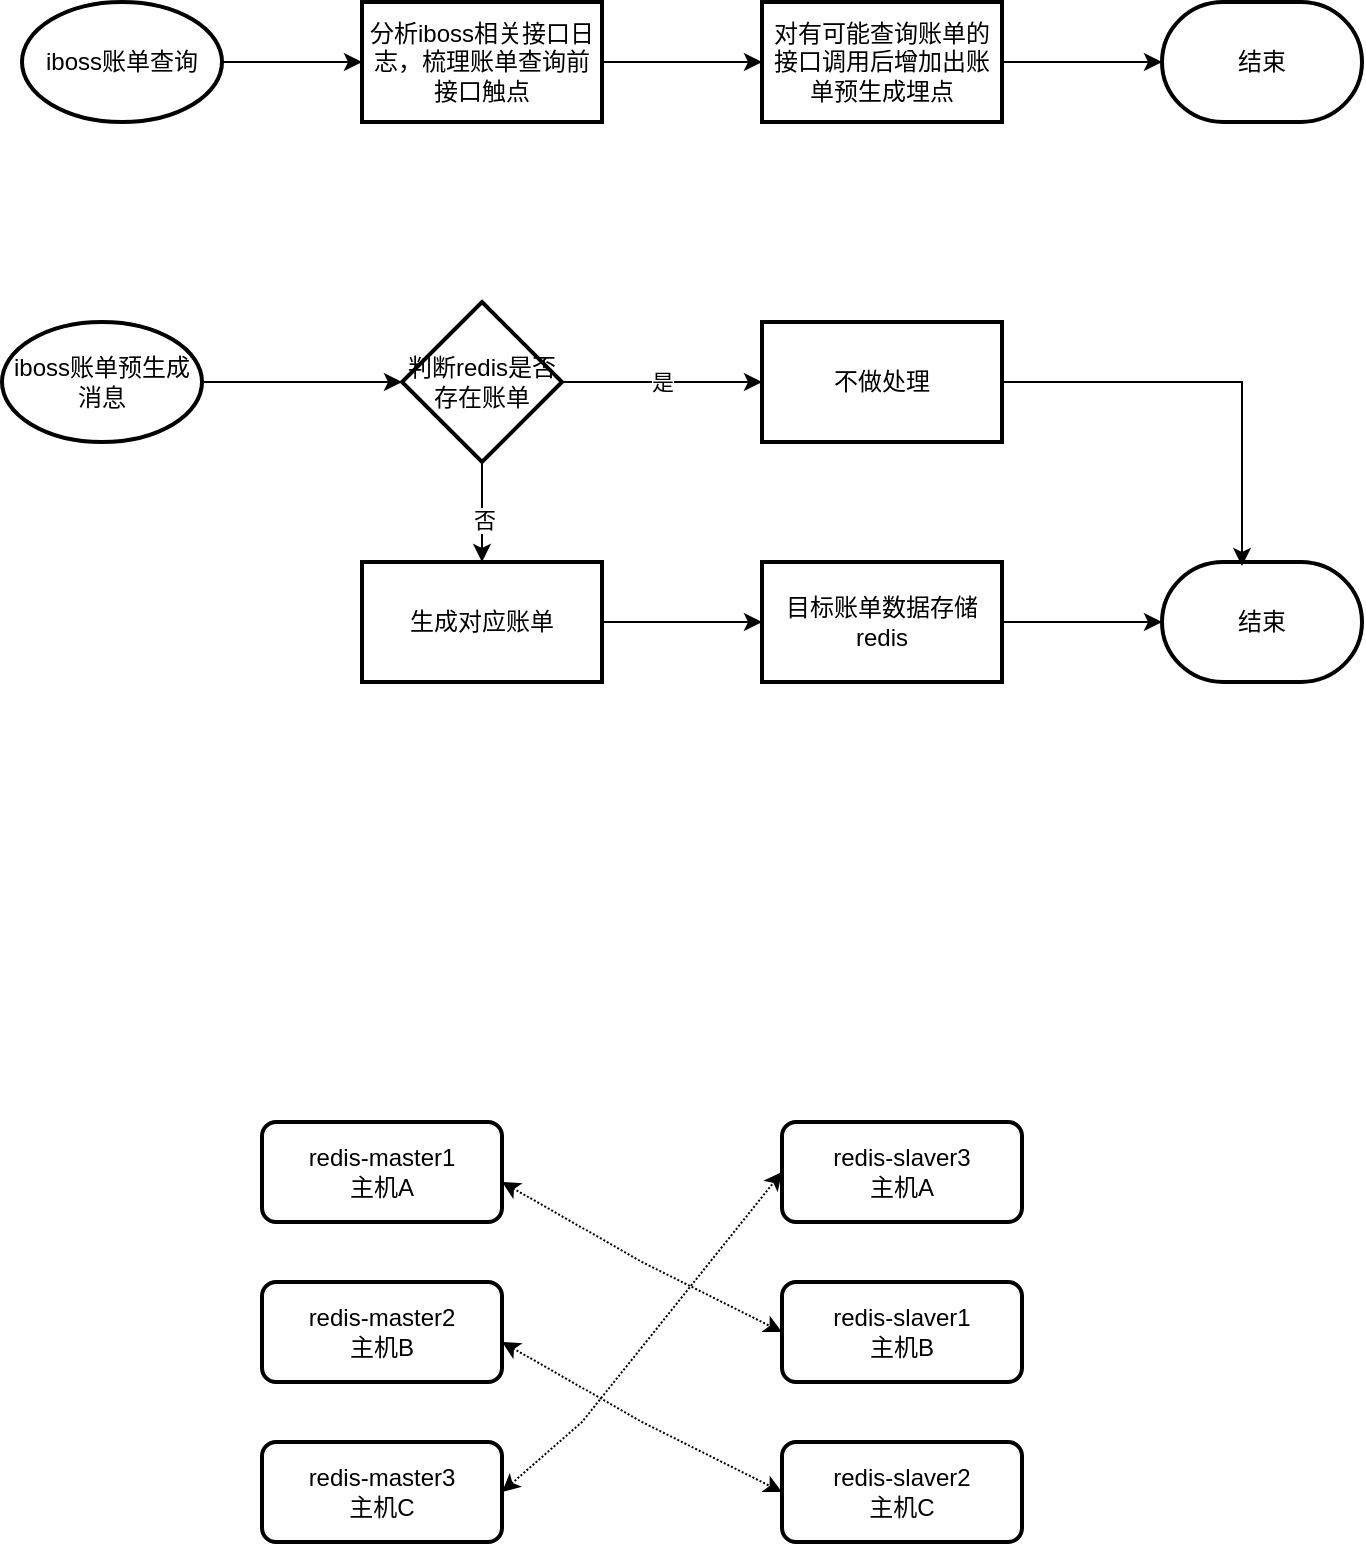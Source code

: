 <mxfile version="26.0.6">
  <diagram name="第 1 页" id="CcIQUnKUEqkTRxklzS6k">
    <mxGraphModel dx="1026" dy="571" grid="1" gridSize="10" guides="1" tooltips="1" connect="1" arrows="1" fold="1" page="1" pageScale="1" pageWidth="827" pageHeight="1169" math="0" shadow="0">
      <root>
        <mxCell id="0" />
        <mxCell id="1" parent="0" />
        <mxCell id="8wQ5dv-w8WsZKZJ2RTjU-3" value="" style="edgeStyle=orthogonalEdgeStyle;rounded=0;orthogonalLoop=1;jettySize=auto;html=1;" edge="1" parent="1" source="8wQ5dv-w8WsZKZJ2RTjU-1" target="8wQ5dv-w8WsZKZJ2RTjU-2">
          <mxGeometry relative="1" as="geometry" />
        </mxCell>
        <mxCell id="8wQ5dv-w8WsZKZJ2RTjU-1" value="iboss账单查询" style="strokeWidth=2;html=1;shape=mxgraph.flowchart.start_1;whiteSpace=wrap;" vertex="1" parent="1">
          <mxGeometry x="70" y="270" width="100" height="60" as="geometry" />
        </mxCell>
        <mxCell id="8wQ5dv-w8WsZKZJ2RTjU-7" value="" style="edgeStyle=orthogonalEdgeStyle;rounded=0;orthogonalLoop=1;jettySize=auto;html=1;" edge="1" parent="1" source="8wQ5dv-w8WsZKZJ2RTjU-2" target="8wQ5dv-w8WsZKZJ2RTjU-6">
          <mxGeometry relative="1" as="geometry" />
        </mxCell>
        <mxCell id="8wQ5dv-w8WsZKZJ2RTjU-2" value="分析iboss相关接口日志，梳理账单查询前接口触点" style="whiteSpace=wrap;html=1;strokeWidth=2;" vertex="1" parent="1">
          <mxGeometry x="240" y="270" width="120" height="60" as="geometry" />
        </mxCell>
        <mxCell id="8wQ5dv-w8WsZKZJ2RTjU-9" value="" style="edgeStyle=orthogonalEdgeStyle;rounded=0;orthogonalLoop=1;jettySize=auto;html=1;" edge="1" parent="1" source="8wQ5dv-w8WsZKZJ2RTjU-6" target="8wQ5dv-w8WsZKZJ2RTjU-8">
          <mxGeometry relative="1" as="geometry" />
        </mxCell>
        <mxCell id="8wQ5dv-w8WsZKZJ2RTjU-6" value="对有可能查询账单的接口调用后增加出账单预生成埋点" style="whiteSpace=wrap;html=1;strokeWidth=2;" vertex="1" parent="1">
          <mxGeometry x="440" y="270" width="120" height="60" as="geometry" />
        </mxCell>
        <mxCell id="8wQ5dv-w8WsZKZJ2RTjU-8" value="结束" style="strokeWidth=2;html=1;shape=mxgraph.flowchart.terminator;whiteSpace=wrap;" vertex="1" parent="1">
          <mxGeometry x="640" y="270" width="100" height="60" as="geometry" />
        </mxCell>
        <mxCell id="8wQ5dv-w8WsZKZJ2RTjU-14" value="" style="edgeStyle=orthogonalEdgeStyle;rounded=0;orthogonalLoop=1;jettySize=auto;html=1;" edge="1" parent="1" source="8wQ5dv-w8WsZKZJ2RTjU-10" target="8wQ5dv-w8WsZKZJ2RTjU-13">
          <mxGeometry relative="1" as="geometry" />
        </mxCell>
        <mxCell id="8wQ5dv-w8WsZKZJ2RTjU-10" value="iboss账单预生成消息" style="strokeWidth=2;html=1;shape=mxgraph.flowchart.start_1;whiteSpace=wrap;" vertex="1" parent="1">
          <mxGeometry x="60" y="430" width="100" height="60" as="geometry" />
        </mxCell>
        <mxCell id="8wQ5dv-w8WsZKZJ2RTjU-16" value="是" style="edgeStyle=orthogonalEdgeStyle;rounded=0;orthogonalLoop=1;jettySize=auto;html=1;" edge="1" parent="1" source="8wQ5dv-w8WsZKZJ2RTjU-13" target="8wQ5dv-w8WsZKZJ2RTjU-15">
          <mxGeometry relative="1" as="geometry">
            <Array as="points">
              <mxPoint x="350" y="460" />
              <mxPoint x="350" y="460" />
            </Array>
          </mxGeometry>
        </mxCell>
        <mxCell id="8wQ5dv-w8WsZKZJ2RTjU-19" value="" style="edgeStyle=orthogonalEdgeStyle;rounded=0;orthogonalLoop=1;jettySize=auto;html=1;" edge="1" parent="1" source="8wQ5dv-w8WsZKZJ2RTjU-13" target="8wQ5dv-w8WsZKZJ2RTjU-18">
          <mxGeometry relative="1" as="geometry" />
        </mxCell>
        <mxCell id="8wQ5dv-w8WsZKZJ2RTjU-20" value="否" style="edgeLabel;html=1;align=center;verticalAlign=middle;resizable=0;points=[];" vertex="1" connectable="0" parent="8wQ5dv-w8WsZKZJ2RTjU-19">
          <mxGeometry x="0.156" y="1" relative="1" as="geometry">
            <mxPoint as="offset" />
          </mxGeometry>
        </mxCell>
        <mxCell id="8wQ5dv-w8WsZKZJ2RTjU-13" value="判断redis是否存在账单" style="rhombus;whiteSpace=wrap;html=1;strokeWidth=2;" vertex="1" parent="1">
          <mxGeometry x="260" y="420" width="80" height="80" as="geometry" />
        </mxCell>
        <mxCell id="8wQ5dv-w8WsZKZJ2RTjU-15" value="不做处理" style="whiteSpace=wrap;html=1;strokeWidth=2;" vertex="1" parent="1">
          <mxGeometry x="440" y="430" width="120" height="60" as="geometry" />
        </mxCell>
        <mxCell id="8wQ5dv-w8WsZKZJ2RTjU-22" value="" style="edgeStyle=orthogonalEdgeStyle;rounded=0;orthogonalLoop=1;jettySize=auto;html=1;" edge="1" parent="1" source="8wQ5dv-w8WsZKZJ2RTjU-18" target="8wQ5dv-w8WsZKZJ2RTjU-21">
          <mxGeometry relative="1" as="geometry" />
        </mxCell>
        <mxCell id="8wQ5dv-w8WsZKZJ2RTjU-18" value="生成对应账单" style="whiteSpace=wrap;html=1;strokeWidth=2;" vertex="1" parent="1">
          <mxGeometry x="240" y="550" width="120" height="60" as="geometry" />
        </mxCell>
        <mxCell id="8wQ5dv-w8WsZKZJ2RTjU-21" value="目标账单数据存储redis" style="whiteSpace=wrap;html=1;strokeWidth=2;" vertex="1" parent="1">
          <mxGeometry x="440" y="550" width="120" height="60" as="geometry" />
        </mxCell>
        <mxCell id="8wQ5dv-w8WsZKZJ2RTjU-23" value="结束" style="strokeWidth=2;html=1;shape=mxgraph.flowchart.terminator;whiteSpace=wrap;" vertex="1" parent="1">
          <mxGeometry x="640" y="550" width="100" height="60" as="geometry" />
        </mxCell>
        <mxCell id="8wQ5dv-w8WsZKZJ2RTjU-24" style="edgeStyle=orthogonalEdgeStyle;rounded=0;orthogonalLoop=1;jettySize=auto;html=1;entryX=0;entryY=0.5;entryDx=0;entryDy=0;entryPerimeter=0;" edge="1" parent="1" source="8wQ5dv-w8WsZKZJ2RTjU-21" target="8wQ5dv-w8WsZKZJ2RTjU-23">
          <mxGeometry relative="1" as="geometry" />
        </mxCell>
        <mxCell id="8wQ5dv-w8WsZKZJ2RTjU-25" style="edgeStyle=orthogonalEdgeStyle;rounded=0;orthogonalLoop=1;jettySize=auto;html=1;entryX=0.4;entryY=0.033;entryDx=0;entryDy=0;entryPerimeter=0;" edge="1" parent="1" source="8wQ5dv-w8WsZKZJ2RTjU-15" target="8wQ5dv-w8WsZKZJ2RTjU-23">
          <mxGeometry relative="1" as="geometry" />
        </mxCell>
        <mxCell id="8wQ5dv-w8WsZKZJ2RTjU-26" value="redis-master1&lt;br&gt;主机A" style="rounded=1;whiteSpace=wrap;html=1;absoluteArcSize=1;arcSize=14;strokeWidth=2;" vertex="1" parent="1">
          <mxGeometry x="190" y="830" width="120" height="50" as="geometry" />
        </mxCell>
        <mxCell id="8wQ5dv-w8WsZKZJ2RTjU-28" value="redis-master2&lt;br&gt;主机B" style="rounded=1;whiteSpace=wrap;html=1;absoluteArcSize=1;arcSize=14;strokeWidth=2;" vertex="1" parent="1">
          <mxGeometry x="190" y="910" width="120" height="50" as="geometry" />
        </mxCell>
        <mxCell id="8wQ5dv-w8WsZKZJ2RTjU-29" value="redis-master3&lt;br&gt;主机C" style="rounded=1;whiteSpace=wrap;html=1;absoluteArcSize=1;arcSize=14;strokeWidth=2;" vertex="1" parent="1">
          <mxGeometry x="190" y="990" width="120" height="50" as="geometry" />
        </mxCell>
        <mxCell id="8wQ5dv-w8WsZKZJ2RTjU-30" value="redis-slaver1&lt;br&gt;主机B" style="rounded=1;whiteSpace=wrap;html=1;absoluteArcSize=1;arcSize=14;strokeWidth=2;" vertex="1" parent="1">
          <mxGeometry x="450" y="910" width="120" height="50" as="geometry" />
        </mxCell>
        <mxCell id="8wQ5dv-w8WsZKZJ2RTjU-31" value="redis-slaver2&lt;br&gt;主机C" style="rounded=1;whiteSpace=wrap;html=1;absoluteArcSize=1;arcSize=14;strokeWidth=2;" vertex="1" parent="1">
          <mxGeometry x="450" y="990" width="120" height="50" as="geometry" />
        </mxCell>
        <mxCell id="8wQ5dv-w8WsZKZJ2RTjU-32" value="redis-slaver3&lt;br&gt;主机A" style="rounded=1;whiteSpace=wrap;html=1;absoluteArcSize=1;arcSize=14;strokeWidth=2;" vertex="1" parent="1">
          <mxGeometry x="450" y="830" width="120" height="50" as="geometry" />
        </mxCell>
        <mxCell id="8wQ5dv-w8WsZKZJ2RTjU-38" value="" style="endArrow=classic;startArrow=classic;html=1;rounded=0;entryX=0;entryY=0.5;entryDx=0;entryDy=0;dashed=1;dashPattern=1 1;" edge="1" parent="1" target="8wQ5dv-w8WsZKZJ2RTjU-30">
          <mxGeometry width="50" height="50" relative="1" as="geometry">
            <mxPoint x="310" y="860" as="sourcePoint" />
            <mxPoint x="360" y="810" as="targetPoint" />
            <Array as="points">
              <mxPoint x="380" y="900" />
            </Array>
          </mxGeometry>
        </mxCell>
        <mxCell id="8wQ5dv-w8WsZKZJ2RTjU-39" value="" style="endArrow=classic;startArrow=classic;html=1;rounded=0;entryX=0;entryY=0.5;entryDx=0;entryDy=0;dashed=1;dashPattern=1 1;" edge="1" parent="1">
          <mxGeometry width="50" height="50" relative="1" as="geometry">
            <mxPoint x="310" y="940" as="sourcePoint" />
            <mxPoint x="450" y="1015" as="targetPoint" />
            <Array as="points">
              <mxPoint x="380" y="980" />
            </Array>
          </mxGeometry>
        </mxCell>
        <mxCell id="8wQ5dv-w8WsZKZJ2RTjU-42" value="" style="endArrow=classic;startArrow=classic;html=1;rounded=0;entryX=0;entryY=0.5;entryDx=0;entryDy=0;dashed=1;dashPattern=1 1;exitX=1;exitY=0.5;exitDx=0;exitDy=0;" edge="1" parent="1" source="8wQ5dv-w8WsZKZJ2RTjU-29" target="8wQ5dv-w8WsZKZJ2RTjU-32">
          <mxGeometry width="50" height="50" relative="1" as="geometry">
            <mxPoint x="310" y="1020" as="sourcePoint" />
            <mxPoint x="450" y="1095" as="targetPoint" />
            <Array as="points">
              <mxPoint x="350" y="980" />
            </Array>
          </mxGeometry>
        </mxCell>
      </root>
    </mxGraphModel>
  </diagram>
</mxfile>
